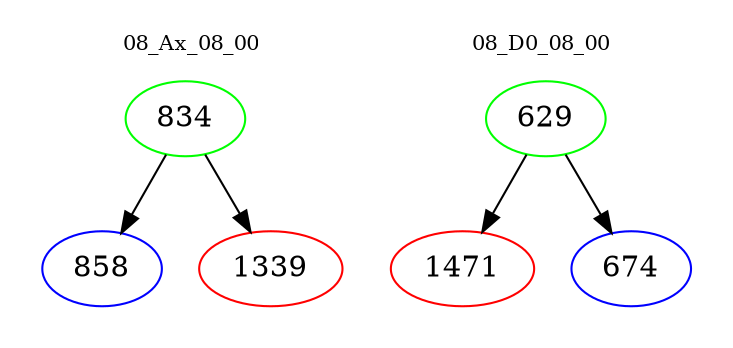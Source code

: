 digraph{
subgraph cluster_0 {
color = white
label = "08_Ax_08_00";
fontsize=10;
T0_834 [label="834", color="green"]
T0_834 -> T0_858 [color="black"]
T0_858 [label="858", color="blue"]
T0_834 -> T0_1339 [color="black"]
T0_1339 [label="1339", color="red"]
}
subgraph cluster_1 {
color = white
label = "08_D0_08_00";
fontsize=10;
T1_629 [label="629", color="green"]
T1_629 -> T1_1471 [color="black"]
T1_1471 [label="1471", color="red"]
T1_629 -> T1_674 [color="black"]
T1_674 [label="674", color="blue"]
}
}
